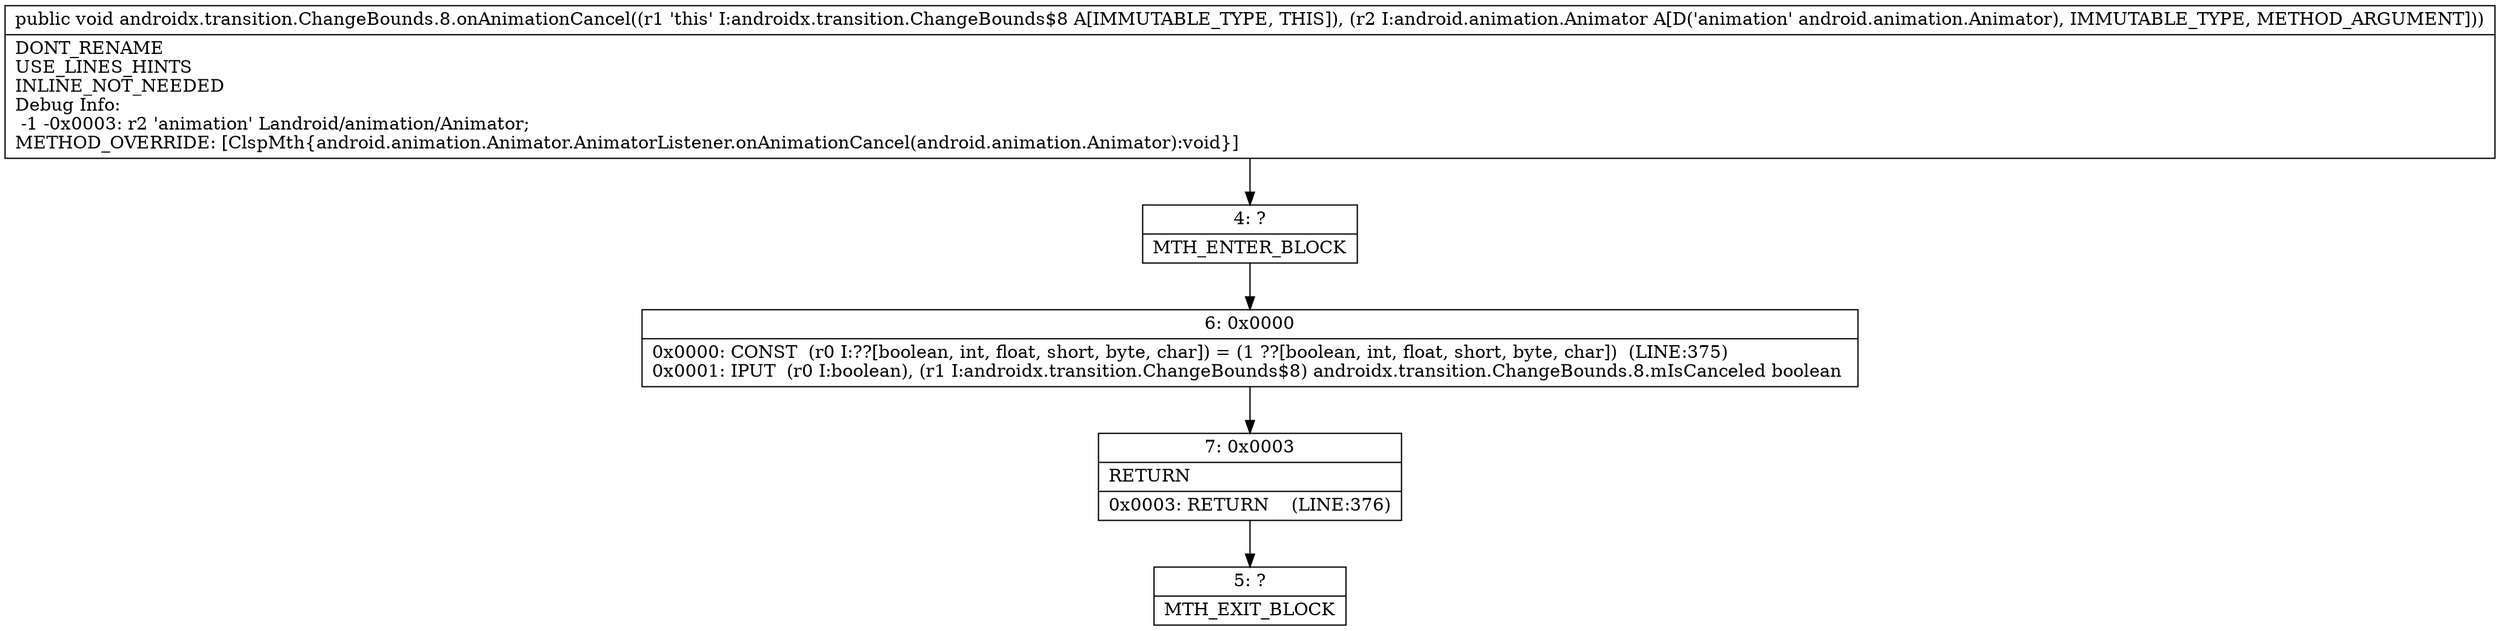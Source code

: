 digraph "CFG forandroidx.transition.ChangeBounds.8.onAnimationCancel(Landroid\/animation\/Animator;)V" {
Node_4 [shape=record,label="{4\:\ ?|MTH_ENTER_BLOCK\l}"];
Node_6 [shape=record,label="{6\:\ 0x0000|0x0000: CONST  (r0 I:??[boolean, int, float, short, byte, char]) = (1 ??[boolean, int, float, short, byte, char])  (LINE:375)\l0x0001: IPUT  (r0 I:boolean), (r1 I:androidx.transition.ChangeBounds$8) androidx.transition.ChangeBounds.8.mIsCanceled boolean \l}"];
Node_7 [shape=record,label="{7\:\ 0x0003|RETURN\l|0x0003: RETURN    (LINE:376)\l}"];
Node_5 [shape=record,label="{5\:\ ?|MTH_EXIT_BLOCK\l}"];
MethodNode[shape=record,label="{public void androidx.transition.ChangeBounds.8.onAnimationCancel((r1 'this' I:androidx.transition.ChangeBounds$8 A[IMMUTABLE_TYPE, THIS]), (r2 I:android.animation.Animator A[D('animation' android.animation.Animator), IMMUTABLE_TYPE, METHOD_ARGUMENT]))  | DONT_RENAME\lUSE_LINES_HINTS\lINLINE_NOT_NEEDED\lDebug Info:\l  \-1 \-0x0003: r2 'animation' Landroid\/animation\/Animator;\lMETHOD_OVERRIDE: [ClspMth\{android.animation.Animator.AnimatorListener.onAnimationCancel(android.animation.Animator):void\}]\l}"];
MethodNode -> Node_4;Node_4 -> Node_6;
Node_6 -> Node_7;
Node_7 -> Node_5;
}

